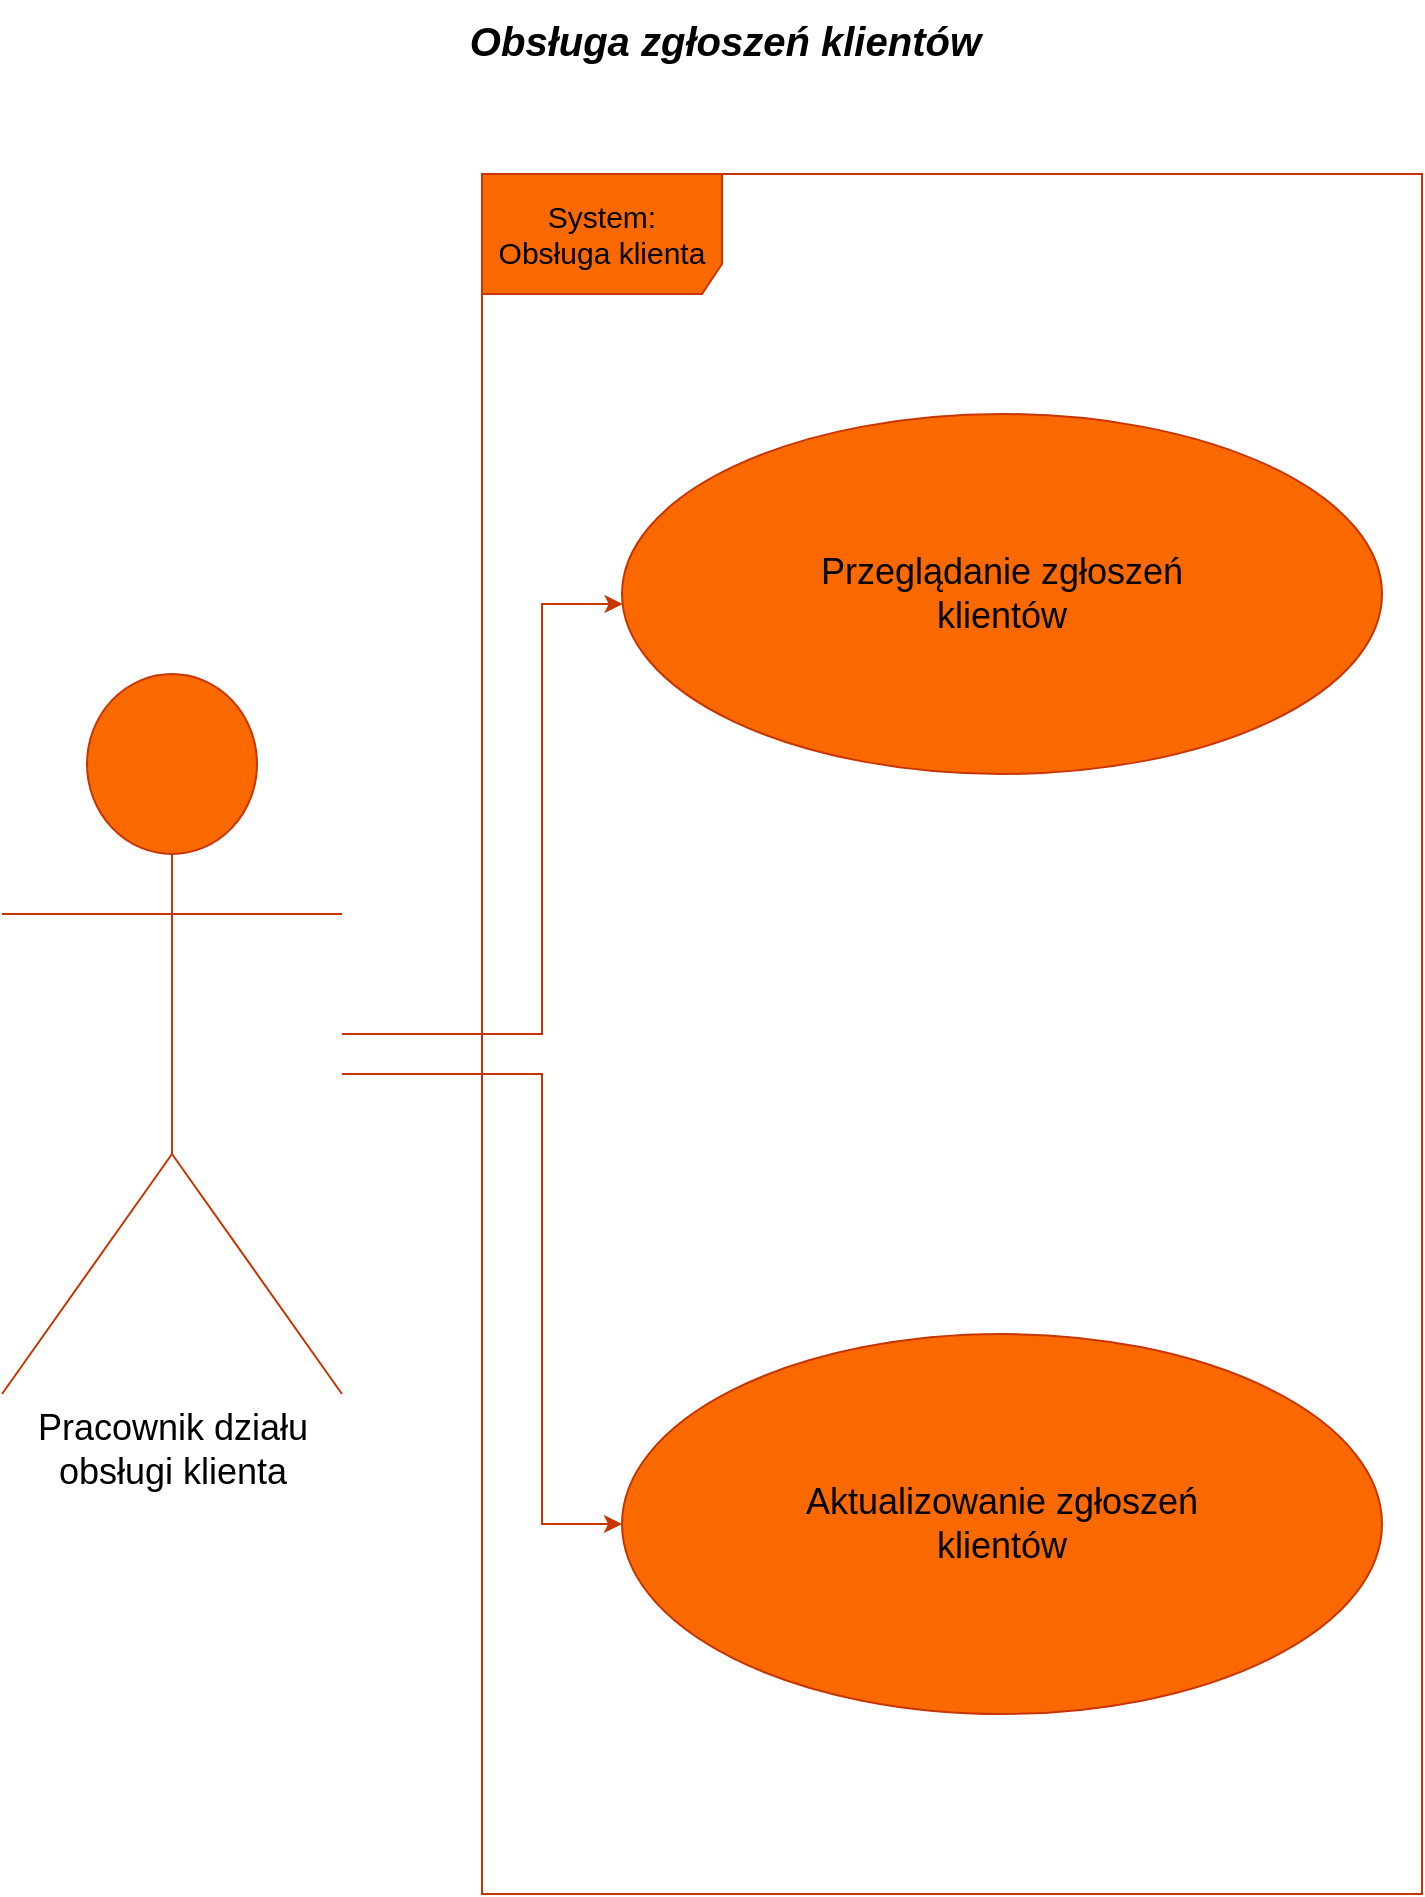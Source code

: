 <mxfile version="26.2.2">
  <diagram name="Strona-1" id="pLSc_RYyhCTL1mWbL8Px">
    <mxGraphModel dx="1185" dy="1523" grid="1" gridSize="10" guides="1" tooltips="1" connect="1" arrows="1" fold="1" page="1" pageScale="1" pageWidth="827" pageHeight="1169" math="0" shadow="0">
      <root>
        <mxCell id="0" />
        <mxCell id="1" parent="0" />
        <mxCell id="cYLJBhD_VW3p0DkTFHqe-7" style="edgeStyle=orthogonalEdgeStyle;rounded=0;orthogonalLoop=1;jettySize=auto;html=1;fillColor=#fa6800;strokeColor=#C73500;" parent="1" source="cYLJBhD_VW3p0DkTFHqe-1" target="cYLJBhD_VW3p0DkTFHqe-3" edge="1">
          <mxGeometry relative="1" as="geometry">
            <Array as="points">
              <mxPoint x="320" y="550" />
              <mxPoint x="320" y="335" />
            </Array>
          </mxGeometry>
        </mxCell>
        <mxCell id="cYLJBhD_VW3p0DkTFHqe-8" style="edgeStyle=orthogonalEdgeStyle;rounded=0;orthogonalLoop=1;jettySize=auto;html=1;entryX=0;entryY=0.5;entryDx=0;entryDy=0;fillColor=#fa6800;strokeColor=#C73500;" parent="1" source="cYLJBhD_VW3p0DkTFHqe-1" target="cYLJBhD_VW3p0DkTFHqe-4" edge="1">
          <mxGeometry relative="1" as="geometry">
            <Array as="points">
              <mxPoint x="320" y="570" />
              <mxPoint x="320" y="795" />
            </Array>
          </mxGeometry>
        </mxCell>
        <mxCell id="cYLJBhD_VW3p0DkTFHqe-1" value="&lt;font style=&quot;font-size: 18px;&quot;&gt;Pracownik działu&lt;/font&gt;&lt;div&gt;&lt;font style=&quot;font-size: 18px;&quot;&gt;obsługi klienta&lt;/font&gt;&lt;/div&gt;" style="shape=umlActor;verticalLabelPosition=bottom;verticalAlign=top;html=1;fillColor=#fa6800;fontColor=#000000;strokeColor=#C73500;" parent="1" vertex="1">
          <mxGeometry x="50" y="370" width="170" height="360" as="geometry" />
        </mxCell>
        <mxCell id="cYLJBhD_VW3p0DkTFHqe-2" value="&lt;font style=&quot;font-size: 15px;&quot;&gt;System:&lt;/font&gt;&lt;div&gt;&lt;font style=&quot;font-size: 15px;&quot;&gt;Obsługa klienta&lt;/font&gt;&lt;/div&gt;" style="shape=umlFrame;whiteSpace=wrap;html=1;pointerEvents=0;width=120;height=60;fillColor=#fa6800;fontColor=#000000;strokeColor=#C73500;" parent="1" vertex="1">
          <mxGeometry x="290" y="120" width="470" height="860" as="geometry" />
        </mxCell>
        <mxCell id="cYLJBhD_VW3p0DkTFHqe-3" value="&lt;font style=&quot;font-size: 18px;&quot;&gt;Przeglądanie zgłoszeń&lt;/font&gt;&lt;div&gt;&lt;font style=&quot;font-size: 18px;&quot;&gt;klientów&lt;/font&gt;&lt;/div&gt;" style="ellipse;whiteSpace=wrap;html=1;fillColor=#fa6800;fontColor=#000000;strokeColor=#C73500;" parent="1" vertex="1">
          <mxGeometry x="360" y="240" width="380" height="180" as="geometry" />
        </mxCell>
        <mxCell id="cYLJBhD_VW3p0DkTFHqe-4" value="&lt;font style=&quot;font-size: 18px;&quot;&gt;Aktualizowanie zgłoszeń&lt;/font&gt;&lt;div&gt;&lt;font style=&quot;font-size: 18px;&quot;&gt;klientów&lt;/font&gt;&lt;/div&gt;" style="ellipse;whiteSpace=wrap;html=1;fillColor=#fa6800;fontColor=#000000;strokeColor=#C73500;" parent="1" vertex="1">
          <mxGeometry x="360" y="700" width="380" height="190" as="geometry" />
        </mxCell>
        <mxCell id="cYLJBhD_VW3p0DkTFHqe-6" value="&lt;b&gt;&lt;i&gt;&lt;font style=&quot;font-size: 20px;&quot;&gt;Obsługa zgłoszeń klientów&amp;nbsp;&lt;/font&gt;&lt;/i&gt;&lt;/b&gt;" style="text;html=1;align=center;verticalAlign=middle;resizable=0;points=[];autosize=1;strokeColor=none;fillColor=none;" parent="1" vertex="1">
          <mxGeometry x="274" y="33" width="280" height="40" as="geometry" />
        </mxCell>
      </root>
    </mxGraphModel>
  </diagram>
</mxfile>
